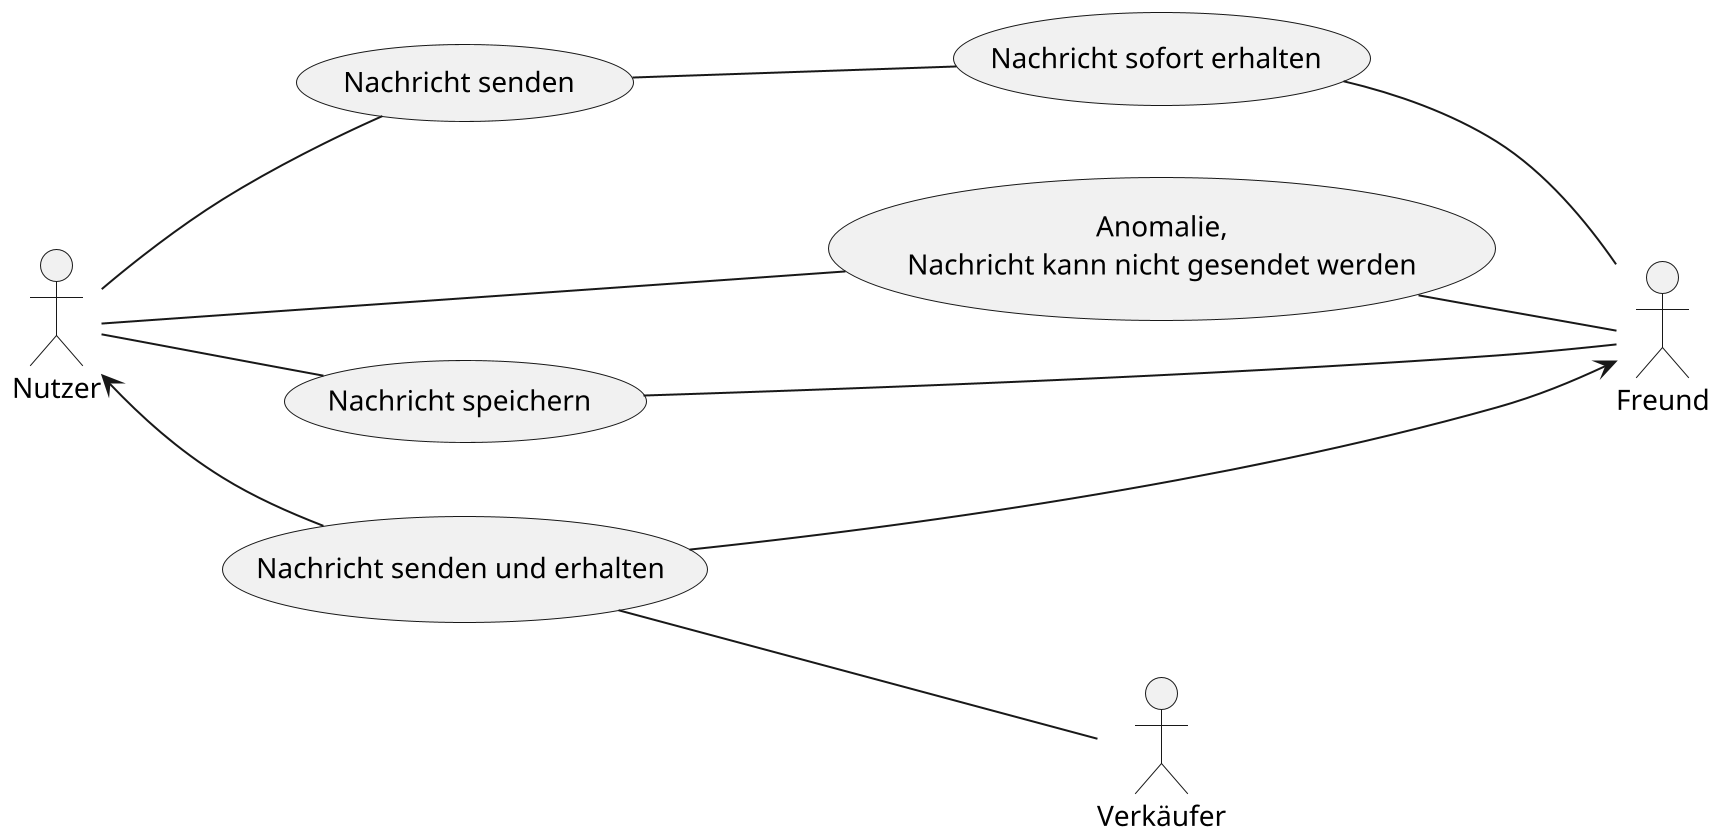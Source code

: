 @startuml
scale 2
skinparam monochrome true
skinparam shadowing false
left to right direction

:Nutzer: as User
:Freund: as Friend
:Verkäufer: as Seller

(Nachricht senden) as (sendMessage)
(Nachricht sofort erhalten) as (receiveMessage)
(Anomalie,\nNachricht kann nicht gesendet werden) as (anomaly)
(Nachricht speichern) as (saveMessage)
(Nachricht senden und erhalten) as (sendReceiveMessage)

User -- (sendMessage)
(sendMessage) -- (receiveMessage)
(receiveMessage) -- Friend

User -- (anomaly)
(anomaly) -- Friend

User -- (saveMessage)
(saveMessage) -- Friend

User <-- (sendReceiveMessage)
(sendReceiveMessage) --> Friend
(sendReceiveMessage) -- Seller


@enduml
